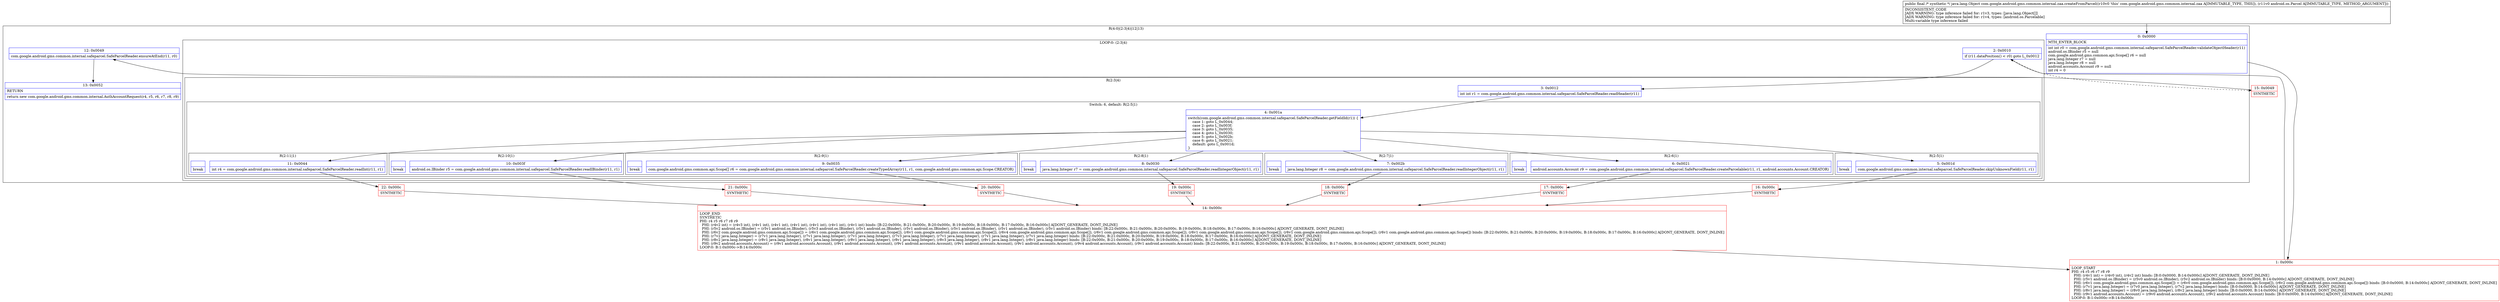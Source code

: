 digraph "CFG forcom.google.android.gms.common.internal.zaa.createFromParcel(Landroid\/os\/Parcel;)Ljava\/lang\/Object;" {
subgraph cluster_Region_1659336766 {
label = "R(4:0|(2:3|4)|12|13)";
node [shape=record,color=blue];
Node_0 [shape=record,label="{0\:\ 0x0000|MTH_ENTER_BLOCK\l|int int r0 = com.google.android.gms.common.internal.safeparcel.SafeParcelReader.validateObjectHeader(r11)\landroid.os.IBinder r5 = null\lcom.google.android.gms.common.api.Scope[] r6 = null\ljava.lang.Integer r7 = null\ljava.lang.Integer r8 = null\landroid.accounts.Account r9 = null\lint r4 = 0\l}"];
subgraph cluster_LoopRegion_1185875679 {
label = "LOOP:0: (2:3|4)";
node [shape=record,color=blue];
Node_2 [shape=record,label="{2\:\ 0x0010|if (r11.dataPosition() \< r0) goto L_0x0012\l}"];
subgraph cluster_Region_842974097 {
label = "R(2:3|4)";
node [shape=record,color=blue];
Node_3 [shape=record,label="{3\:\ 0x0012|int int r1 = com.google.android.gms.common.internal.safeparcel.SafeParcelReader.readHeader(r11)\l}"];
subgraph cluster_SwitchRegion_505553664 {
label = "Switch: 6, default: R(2:5|1)";
node [shape=record,color=blue];
Node_4 [shape=record,label="{4\:\ 0x001a|switch(com.google.android.gms.common.internal.safeparcel.SafeParcelReader.getFieldId(r1)) \{\l    case 1: goto L_0x0044;\l    case 2: goto L_0x003f;\l    case 3: goto L_0x0035;\l    case 4: goto L_0x0030;\l    case 5: goto L_0x002b;\l    case 6: goto L_0x0021;\l    default: goto L_0x001d;\l\}\l}"];
subgraph cluster_Region_453624266 {
label = "R(2:11|1)";
node [shape=record,color=blue];
Node_11 [shape=record,label="{11\:\ 0x0044|int r4 = com.google.android.gms.common.internal.safeparcel.SafeParcelReader.readInt(r11, r1)\l}"];
Node_InsnContainer_1498468059 [shape=record,label="{|break\l}"];
}
subgraph cluster_Region_182604017 {
label = "R(2:10|1)";
node [shape=record,color=blue];
Node_10 [shape=record,label="{10\:\ 0x003f|android.os.IBinder r5 = com.google.android.gms.common.internal.safeparcel.SafeParcelReader.readIBinder(r11, r1)\l}"];
Node_InsnContainer_395281470 [shape=record,label="{|break\l}"];
}
subgraph cluster_Region_1776063544 {
label = "R(2:9|1)";
node [shape=record,color=blue];
Node_9 [shape=record,label="{9\:\ 0x0035|com.google.android.gms.common.api.Scope[] r6 = com.google.android.gms.common.internal.safeparcel.SafeParcelReader.createTypedArray(r11, r1, com.google.android.gms.common.api.Scope.CREATOR)\l}"];
Node_InsnContainer_414639655 [shape=record,label="{|break\l}"];
}
subgraph cluster_Region_815998901 {
label = "R(2:8|1)";
node [shape=record,color=blue];
Node_8 [shape=record,label="{8\:\ 0x0030|java.lang.Integer r7 = com.google.android.gms.common.internal.safeparcel.SafeParcelReader.readIntegerObject(r11, r1)\l}"];
Node_InsnContainer_1623360760 [shape=record,label="{|break\l}"];
}
subgraph cluster_Region_235165312 {
label = "R(2:7|1)";
node [shape=record,color=blue];
Node_7 [shape=record,label="{7\:\ 0x002b|java.lang.Integer r8 = com.google.android.gms.common.internal.safeparcel.SafeParcelReader.readIntegerObject(r11, r1)\l}"];
Node_InsnContainer_1060874285 [shape=record,label="{|break\l}"];
}
subgraph cluster_Region_377092713 {
label = "R(2:6|1)";
node [shape=record,color=blue];
Node_6 [shape=record,label="{6\:\ 0x0021|android.accounts.Account r9 = com.google.android.gms.common.internal.safeparcel.SafeParcelReader.createParcelable(r11, r1, android.accounts.Account.CREATOR)\l}"];
Node_InsnContainer_1425962368 [shape=record,label="{|break\l}"];
}
subgraph cluster_Region_1204889631 {
label = "R(2:5|1)";
node [shape=record,color=blue];
Node_5 [shape=record,label="{5\:\ 0x001d|com.google.android.gms.common.internal.safeparcel.SafeParcelReader.skipUnknownField(r11, r1)\l}"];
Node_InsnContainer_2077632230 [shape=record,label="{|break\l}"];
}
}
}
}
Node_12 [shape=record,label="{12\:\ 0x0049|com.google.android.gms.common.internal.safeparcel.SafeParcelReader.ensureAtEnd(r11, r0)\l}"];
Node_13 [shape=record,label="{13\:\ 0x0052|RETURN\l|return new com.google.android.gms.common.internal.AuthAccountRequest(r4, r5, r6, r7, r8, r9)\l}"];
}
Node_1 [shape=record,color=red,label="{1\:\ 0x000c|LOOP_START\lPHI: r4 r5 r6 r7 r8 r9 \l  PHI: (r4v1 int) = (r4v0 int), (r4v2 int) binds: [B:0:0x0000, B:14:0x000c] A[DONT_GENERATE, DONT_INLINE]\l  PHI: (r5v1 android.os.IBinder) = (r5v0 android.os.IBinder), (r5v2 android.os.IBinder) binds: [B:0:0x0000, B:14:0x000c] A[DONT_GENERATE, DONT_INLINE]\l  PHI: (r6v1 com.google.android.gms.common.api.Scope[]) = (r6v0 com.google.android.gms.common.api.Scope[]), (r6v2 com.google.android.gms.common.api.Scope[]) binds: [B:0:0x0000, B:14:0x000c] A[DONT_GENERATE, DONT_INLINE]\l  PHI: (r7v1 java.lang.Integer) = (r7v0 java.lang.Integer), (r7v2 java.lang.Integer) binds: [B:0:0x0000, B:14:0x000c] A[DONT_GENERATE, DONT_INLINE]\l  PHI: (r8v1 java.lang.Integer) = (r8v0 java.lang.Integer), (r8v2 java.lang.Integer) binds: [B:0:0x0000, B:14:0x000c] A[DONT_GENERATE, DONT_INLINE]\l  PHI: (r9v1 android.accounts.Account) = (r9v0 android.accounts.Account), (r9v2 android.accounts.Account) binds: [B:0:0x0000, B:14:0x000c] A[DONT_GENERATE, DONT_INLINE]\lLOOP:0: B:1:0x000c\-\>B:14:0x000c\l}"];
Node_14 [shape=record,color=red,label="{14\:\ 0x000c|LOOP_END\lSYNTHETIC\lPHI: r4 r5 r6 r7 r8 r9 \l  PHI: (r4v2 int) = (r4v3 int), (r4v1 int), (r4v1 int), (r4v1 int), (r4v1 int), (r4v1 int), (r4v1 int) binds: [B:22:0x000c, B:21:0x000c, B:20:0x000c, B:19:0x000c, B:18:0x000c, B:17:0x000c, B:16:0x000c] A[DONT_GENERATE, DONT_INLINE]\l  PHI: (r5v2 android.os.IBinder) = (r5v1 android.os.IBinder), (r5v3 android.os.IBinder), (r5v1 android.os.IBinder), (r5v1 android.os.IBinder), (r5v1 android.os.IBinder), (r5v1 android.os.IBinder), (r5v1 android.os.IBinder) binds: [B:22:0x000c, B:21:0x000c, B:20:0x000c, B:19:0x000c, B:18:0x000c, B:17:0x000c, B:16:0x000c] A[DONT_GENERATE, DONT_INLINE]\l  PHI: (r6v2 com.google.android.gms.common.api.Scope[]) = (r6v1 com.google.android.gms.common.api.Scope[]), (r6v1 com.google.android.gms.common.api.Scope[]), (r6v4 com.google.android.gms.common.api.Scope[]), (r6v1 com.google.android.gms.common.api.Scope[]), (r6v1 com.google.android.gms.common.api.Scope[]), (r6v1 com.google.android.gms.common.api.Scope[]), (r6v1 com.google.android.gms.common.api.Scope[]) binds: [B:22:0x000c, B:21:0x000c, B:20:0x000c, B:19:0x000c, B:18:0x000c, B:17:0x000c, B:16:0x000c] A[DONT_GENERATE, DONT_INLINE]\l  PHI: (r7v2 java.lang.Integer) = (r7v1 java.lang.Integer), (r7v1 java.lang.Integer), (r7v1 java.lang.Integer), (r7v3 java.lang.Integer), (r7v1 java.lang.Integer), (r7v1 java.lang.Integer), (r7v1 java.lang.Integer) binds: [B:22:0x000c, B:21:0x000c, B:20:0x000c, B:19:0x000c, B:18:0x000c, B:17:0x000c, B:16:0x000c] A[DONT_GENERATE, DONT_INLINE]\l  PHI: (r8v2 java.lang.Integer) = (r8v1 java.lang.Integer), (r8v1 java.lang.Integer), (r8v1 java.lang.Integer), (r8v1 java.lang.Integer), (r8v3 java.lang.Integer), (r8v1 java.lang.Integer), (r8v1 java.lang.Integer) binds: [B:22:0x000c, B:21:0x000c, B:20:0x000c, B:19:0x000c, B:18:0x000c, B:17:0x000c, B:16:0x000c] A[DONT_GENERATE, DONT_INLINE]\l  PHI: (r9v2 android.accounts.Account) = (r9v1 android.accounts.Account), (r9v1 android.accounts.Account), (r9v1 android.accounts.Account), (r9v1 android.accounts.Account), (r9v1 android.accounts.Account), (r9v4 android.accounts.Account), (r9v1 android.accounts.Account) binds: [B:22:0x000c, B:21:0x000c, B:20:0x000c, B:19:0x000c, B:18:0x000c, B:17:0x000c, B:16:0x000c] A[DONT_GENERATE, DONT_INLINE]\lLOOP:0: B:1:0x000c\-\>B:14:0x000c\l}"];
Node_15 [shape=record,color=red,label="{15\:\ 0x0049|SYNTHETIC\l}"];
Node_16 [shape=record,color=red,label="{16\:\ 0x000c|SYNTHETIC\l}"];
Node_17 [shape=record,color=red,label="{17\:\ 0x000c|SYNTHETIC\l}"];
Node_18 [shape=record,color=red,label="{18\:\ 0x000c|SYNTHETIC\l}"];
Node_19 [shape=record,color=red,label="{19\:\ 0x000c|SYNTHETIC\l}"];
Node_20 [shape=record,color=red,label="{20\:\ 0x000c|SYNTHETIC\l}"];
Node_21 [shape=record,color=red,label="{21\:\ 0x000c|SYNTHETIC\l}"];
Node_22 [shape=record,color=red,label="{22\:\ 0x000c|SYNTHETIC\l}"];
MethodNode[shape=record,label="{public final \/* synthetic *\/ java.lang.Object com.google.android.gms.common.internal.zaa.createFromParcel((r10v0 'this' com.google.android.gms.common.internal.zaa A[IMMUTABLE_TYPE, THIS]), (r11v0 android.os.Parcel A[IMMUTABLE_TYPE, METHOD_ARGUMENT]))  | INCONSISTENT_CODE\lJADX WARNING: type inference failed for: r1v3, types: [java.lang.Object[]]\lJADX WARNING: type inference failed for: r1v4, types: [android.os.Parcelable]\lMulti\-variable type inference failed\l}"];
MethodNode -> Node_0;
Node_0 -> Node_1;
Node_2 -> Node_3;
Node_2 -> Node_15[style=dashed];
Node_3 -> Node_4;
Node_4 -> Node_5;
Node_4 -> Node_6;
Node_4 -> Node_7;
Node_4 -> Node_8;
Node_4 -> Node_9;
Node_4 -> Node_10;
Node_4 -> Node_11;
Node_11 -> Node_22;
Node_10 -> Node_21;
Node_9 -> Node_20;
Node_8 -> Node_19;
Node_7 -> Node_18;
Node_6 -> Node_17;
Node_5 -> Node_16;
Node_12 -> Node_13;
Node_1 -> Node_2;
Node_14 -> Node_1;
Node_15 -> Node_12;
Node_16 -> Node_14;
Node_17 -> Node_14;
Node_18 -> Node_14;
Node_19 -> Node_14;
Node_20 -> Node_14;
Node_21 -> Node_14;
Node_22 -> Node_14;
}

